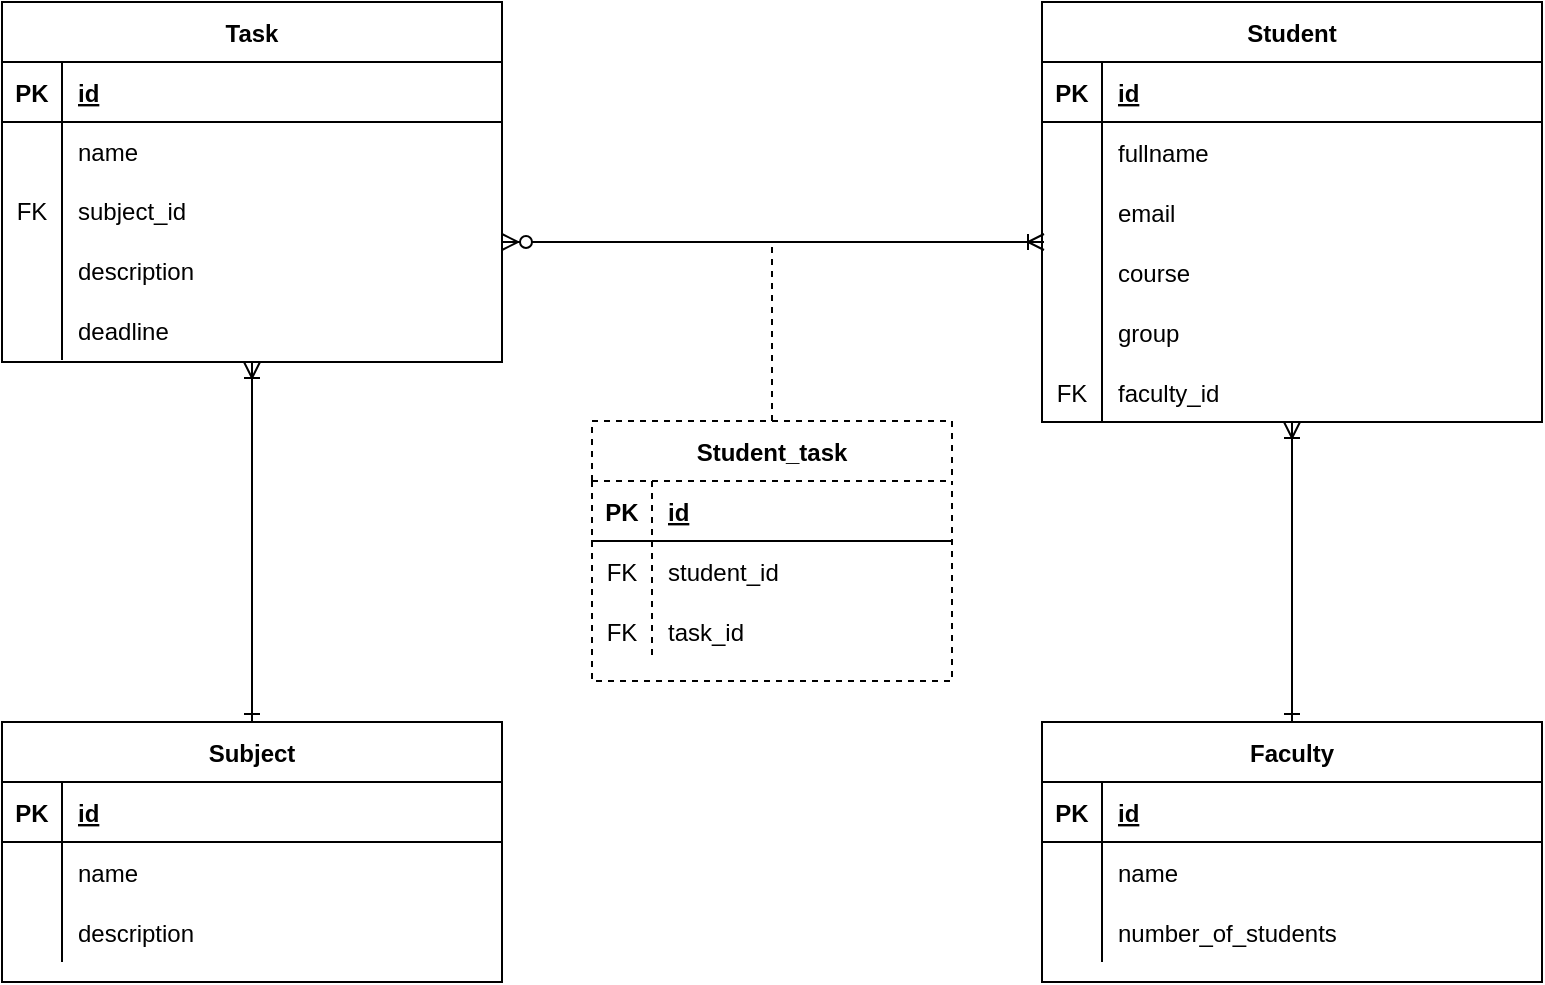<mxfile version="13.7.6" type="google"><diagram id="R2lEEEUBdFMjLlhIrx00" name="Page-1"><mxGraphModel dx="1043" dy="560" grid="1" gridSize="10" guides="1" tooltips="1" connect="1" arrows="1" fold="1" page="1" pageScale="1" pageWidth="850" pageHeight="1100" math="0" shadow="0" extFonts="Permanent Marker^https://fonts.googleapis.com/css?family=Permanent+Marker"><root><mxCell id="0"/><mxCell id="1" parent="0"/><mxCell id="-H0Fy8nMgISYHCPpHrbO-2" value="" style="edgeStyle=entityRelationEdgeStyle;fontSize=12;html=1;endArrow=ERoneToMany;startArrow=ERzeroToMany;" parent="1" edge="1"><mxGeometry width="100" height="100" relative="1" as="geometry"><mxPoint x="290" y="160" as="sourcePoint"/><mxPoint x="561" y="160" as="targetPoint"/></mxGeometry></mxCell><mxCell id="-H0Fy8nMgISYHCPpHrbO-25" value="" style="endArrow=none;dashed=1;html=1;exitX=0.5;exitY=0;exitDx=0;exitDy=0;" parent="1" source="-H0Fy8nMgISYHCPpHrbO-3" edge="1"><mxGeometry width="50" height="50" relative="1" as="geometry"><mxPoint x="410" y="270" as="sourcePoint"/><mxPoint x="425" y="160" as="targetPoint"/></mxGeometry></mxCell><mxCell id="C-vyLk0tnHw3VtMMgP7b-23" value="Task" style="shape=table;startSize=30;container=1;collapsible=1;childLayout=tableLayout;fixedRows=1;rowLines=0;fontStyle=1;align=center;resizeLast=1;" parent="1" vertex="1"><mxGeometry x="40" y="40" width="250" height="180" as="geometry"/></mxCell><mxCell id="C-vyLk0tnHw3VtMMgP7b-24" value="" style="shape=partialRectangle;collapsible=0;dropTarget=0;pointerEvents=0;fillColor=none;points=[[0,0.5],[1,0.5]];portConstraint=eastwest;top=0;left=0;right=0;bottom=1;" parent="C-vyLk0tnHw3VtMMgP7b-23" vertex="1"><mxGeometry y="30" width="250" height="30" as="geometry"/></mxCell><mxCell id="C-vyLk0tnHw3VtMMgP7b-25" value="PK" style="shape=partialRectangle;overflow=hidden;connectable=0;fillColor=none;top=0;left=0;bottom=0;right=0;fontStyle=1;" parent="C-vyLk0tnHw3VtMMgP7b-24" vertex="1"><mxGeometry width="30" height="30" as="geometry"/></mxCell><mxCell id="C-vyLk0tnHw3VtMMgP7b-26" value="id" style="shape=partialRectangle;overflow=hidden;connectable=0;fillColor=none;top=0;left=0;bottom=0;right=0;align=left;spacingLeft=6;fontStyle=5;" parent="C-vyLk0tnHw3VtMMgP7b-24" vertex="1"><mxGeometry x="30" width="220" height="30" as="geometry"/></mxCell><mxCell id="C-vyLk0tnHw3VtMMgP7b-27" value="" style="shape=partialRectangle;collapsible=0;dropTarget=0;pointerEvents=0;fillColor=none;points=[[0,0.5],[1,0.5]];portConstraint=eastwest;top=0;left=0;right=0;bottom=0;" parent="C-vyLk0tnHw3VtMMgP7b-23" vertex="1"><mxGeometry y="60" width="250" height="29" as="geometry"/></mxCell><mxCell id="C-vyLk0tnHw3VtMMgP7b-28" value="" style="shape=partialRectangle;overflow=hidden;connectable=0;fillColor=none;top=0;left=0;bottom=0;right=0;" parent="C-vyLk0tnHw3VtMMgP7b-27" vertex="1"><mxGeometry width="30" height="29" as="geometry"/></mxCell><mxCell id="C-vyLk0tnHw3VtMMgP7b-29" value="name" style="shape=partialRectangle;overflow=hidden;connectable=0;fillColor=none;top=0;left=0;bottom=0;right=0;align=left;spacingLeft=6;" parent="C-vyLk0tnHw3VtMMgP7b-27" vertex="1"><mxGeometry x="30" width="220" height="29" as="geometry"/></mxCell><mxCell id="uDkrfrD62o2pV1kqH-9x-55" value="" style="shape=partialRectangle;collapsible=0;dropTarget=0;pointerEvents=0;fillColor=none;top=0;left=0;bottom=0;right=0;points=[[0,0.5],[1,0.5]];portConstraint=eastwest;" parent="C-vyLk0tnHw3VtMMgP7b-23" vertex="1"><mxGeometry y="89" width="250" height="30" as="geometry"/></mxCell><mxCell id="uDkrfrD62o2pV1kqH-9x-56" value="FK" style="shape=partialRectangle;connectable=0;fillColor=none;top=0;left=0;bottom=0;right=0;fontStyle=0;overflow=hidden;" parent="uDkrfrD62o2pV1kqH-9x-55" vertex="1"><mxGeometry width="30" height="30" as="geometry"/></mxCell><mxCell id="uDkrfrD62o2pV1kqH-9x-57" value="subject_id" style="shape=partialRectangle;connectable=0;fillColor=none;top=0;left=0;bottom=0;right=0;align=left;spacingLeft=6;fontStyle=0;overflow=hidden;" parent="uDkrfrD62o2pV1kqH-9x-55" vertex="1"><mxGeometry x="30" width="220" height="30" as="geometry"/></mxCell><mxCell id="uDkrfrD62o2pV1kqH-9x-52" value="" style="shape=partialRectangle;collapsible=0;dropTarget=0;pointerEvents=0;fillColor=none;top=0;left=0;bottom=0;right=0;points=[[0,0.5],[1,0.5]];portConstraint=eastwest;" parent="C-vyLk0tnHw3VtMMgP7b-23" vertex="1"><mxGeometry y="119" width="250" height="30" as="geometry"/></mxCell><mxCell id="uDkrfrD62o2pV1kqH-9x-53" value="" style="shape=partialRectangle;connectable=0;fillColor=none;top=0;left=0;bottom=0;right=0;editable=1;overflow=hidden;" parent="uDkrfrD62o2pV1kqH-9x-52" vertex="1"><mxGeometry width="30" height="30" as="geometry"/></mxCell><mxCell id="uDkrfrD62o2pV1kqH-9x-54" value="description" style="shape=partialRectangle;connectable=0;fillColor=none;top=0;left=0;bottom=0;right=0;align=left;spacingLeft=6;overflow=hidden;" parent="uDkrfrD62o2pV1kqH-9x-52" vertex="1"><mxGeometry x="30" width="220" height="30" as="geometry"/></mxCell><mxCell id="uDkrfrD62o2pV1kqH-9x-49" value="" style="shape=partialRectangle;collapsible=0;dropTarget=0;pointerEvents=0;fillColor=none;top=0;left=0;bottom=0;right=0;points=[[0,0.5],[1,0.5]];portConstraint=eastwest;" parent="C-vyLk0tnHw3VtMMgP7b-23" vertex="1"><mxGeometry y="149" width="250" height="30" as="geometry"/></mxCell><mxCell id="uDkrfrD62o2pV1kqH-9x-50" value="" style="shape=partialRectangle;connectable=0;fillColor=none;top=0;left=0;bottom=0;right=0;editable=1;overflow=hidden;" parent="uDkrfrD62o2pV1kqH-9x-49" vertex="1"><mxGeometry width="30" height="30" as="geometry"/></mxCell><mxCell id="uDkrfrD62o2pV1kqH-9x-51" value="deadline" style="shape=partialRectangle;connectable=0;fillColor=none;top=0;left=0;bottom=0;right=0;align=left;spacingLeft=6;overflow=hidden;" parent="uDkrfrD62o2pV1kqH-9x-49" vertex="1"><mxGeometry x="30" width="220" height="30" as="geometry"/></mxCell><mxCell id="-H0Fy8nMgISYHCPpHrbO-3" value="Student_task" style="shape=table;startSize=30;container=1;collapsible=1;childLayout=tableLayout;fixedRows=1;rowLines=0;fontStyle=1;align=center;resizeLast=1;dashed=1;" parent="1" vertex="1"><mxGeometry x="335" y="249.5" width="180" height="130" as="geometry"/></mxCell><mxCell id="-H0Fy8nMgISYHCPpHrbO-4" value="" style="shape=partialRectangle;collapsible=0;dropTarget=0;pointerEvents=0;fillColor=none;top=0;left=0;bottom=1;right=0;points=[[0,0.5],[1,0.5]];portConstraint=eastwest;" parent="-H0Fy8nMgISYHCPpHrbO-3" vertex="1"><mxGeometry y="30" width="180" height="30" as="geometry"/></mxCell><mxCell id="-H0Fy8nMgISYHCPpHrbO-5" value="PK" style="shape=partialRectangle;connectable=0;fillColor=none;top=0;left=0;bottom=0;right=0;fontStyle=1;overflow=hidden;" parent="-H0Fy8nMgISYHCPpHrbO-4" vertex="1"><mxGeometry width="30" height="30" as="geometry"/></mxCell><mxCell id="-H0Fy8nMgISYHCPpHrbO-6" value="id" style="shape=partialRectangle;connectable=0;fillColor=none;top=0;left=0;bottom=0;right=0;align=left;spacingLeft=6;fontStyle=5;overflow=hidden;" parent="-H0Fy8nMgISYHCPpHrbO-4" vertex="1"><mxGeometry x="30" width="150" height="30" as="geometry"/></mxCell><mxCell id="-H0Fy8nMgISYHCPpHrbO-16" value="" style="shape=partialRectangle;collapsible=0;dropTarget=0;pointerEvents=0;fillColor=none;top=0;left=0;bottom=0;right=0;points=[[0,0.5],[1,0.5]];portConstraint=eastwest;dashed=1;" parent="-H0Fy8nMgISYHCPpHrbO-3" vertex="1"><mxGeometry y="60" width="180" height="30" as="geometry"/></mxCell><mxCell id="-H0Fy8nMgISYHCPpHrbO-17" value="FK" style="shape=partialRectangle;connectable=0;fillColor=none;top=0;left=0;bottom=0;right=0;fontStyle=0;overflow=hidden;" parent="-H0Fy8nMgISYHCPpHrbO-16" vertex="1"><mxGeometry width="30" height="30" as="geometry"/></mxCell><mxCell id="-H0Fy8nMgISYHCPpHrbO-18" value="student_id" style="shape=partialRectangle;connectable=0;fillColor=none;top=0;left=0;bottom=0;right=0;align=left;spacingLeft=6;fontStyle=0;overflow=hidden;" parent="-H0Fy8nMgISYHCPpHrbO-16" vertex="1"><mxGeometry x="30" width="150" height="30" as="geometry"/></mxCell><mxCell id="-H0Fy8nMgISYHCPpHrbO-19" value="" style="shape=partialRectangle;collapsible=0;dropTarget=0;pointerEvents=0;fillColor=none;top=0;left=0;bottom=0;right=0;points=[[0,0.5],[1,0.5]];portConstraint=eastwest;dashed=1;" parent="-H0Fy8nMgISYHCPpHrbO-3" vertex="1"><mxGeometry y="90" width="180" height="30" as="geometry"/></mxCell><mxCell id="-H0Fy8nMgISYHCPpHrbO-20" value="FK" style="shape=partialRectangle;connectable=0;fillColor=none;top=0;left=0;bottom=0;right=0;fontStyle=0;overflow=hidden;" parent="-H0Fy8nMgISYHCPpHrbO-19" vertex="1"><mxGeometry width="30" height="30" as="geometry"/></mxCell><mxCell id="-H0Fy8nMgISYHCPpHrbO-21" value="task_id" style="shape=partialRectangle;connectable=0;fillColor=none;top=0;left=0;bottom=0;right=0;align=left;spacingLeft=6;fontStyle=0;overflow=hidden;" parent="-H0Fy8nMgISYHCPpHrbO-19" vertex="1"><mxGeometry x="30" width="150" height="30" as="geometry"/></mxCell><mxCell id="C-vyLk0tnHw3VtMMgP7b-2" value="Student" style="shape=table;startSize=30;container=1;collapsible=1;childLayout=tableLayout;fixedRows=1;rowLines=0;fontStyle=1;align=center;resizeLast=1;" parent="1" vertex="1"><mxGeometry x="560" y="40" width="250" height="210" as="geometry"/></mxCell><mxCell id="C-vyLk0tnHw3VtMMgP7b-3" value="" style="shape=partialRectangle;collapsible=0;dropTarget=0;pointerEvents=0;fillColor=none;points=[[0,0.5],[1,0.5]];portConstraint=eastwest;top=0;left=0;right=0;bottom=1;" parent="C-vyLk0tnHw3VtMMgP7b-2" vertex="1"><mxGeometry y="30" width="250" height="30" as="geometry"/></mxCell><mxCell id="C-vyLk0tnHw3VtMMgP7b-4" value="PK" style="shape=partialRectangle;overflow=hidden;connectable=0;fillColor=none;top=0;left=0;bottom=0;right=0;fontStyle=1;" parent="C-vyLk0tnHw3VtMMgP7b-3" vertex="1"><mxGeometry width="30" height="30" as="geometry"/></mxCell><mxCell id="C-vyLk0tnHw3VtMMgP7b-5" value="id" style="shape=partialRectangle;overflow=hidden;connectable=0;fillColor=none;top=0;left=0;bottom=0;right=0;align=left;spacingLeft=6;fontStyle=5;" parent="C-vyLk0tnHw3VtMMgP7b-3" vertex="1"><mxGeometry x="30" width="220" height="30" as="geometry"/></mxCell><mxCell id="C-vyLk0tnHw3VtMMgP7b-6" value="" style="shape=partialRectangle;collapsible=0;dropTarget=0;pointerEvents=0;fillColor=none;points=[[0,0.5],[1,0.5]];portConstraint=eastwest;top=0;left=0;right=0;bottom=0;" parent="C-vyLk0tnHw3VtMMgP7b-2" vertex="1"><mxGeometry y="60" width="250" height="30" as="geometry"/></mxCell><mxCell id="C-vyLk0tnHw3VtMMgP7b-7" value="" style="shape=partialRectangle;overflow=hidden;connectable=0;fillColor=none;top=0;left=0;bottom=0;right=0;" parent="C-vyLk0tnHw3VtMMgP7b-6" vertex="1"><mxGeometry width="30" height="30" as="geometry"/></mxCell><mxCell id="C-vyLk0tnHw3VtMMgP7b-8" value="fullname" style="shape=partialRectangle;overflow=hidden;connectable=0;fillColor=none;top=0;left=0;bottom=0;right=0;align=left;spacingLeft=6;" parent="C-vyLk0tnHw3VtMMgP7b-6" vertex="1"><mxGeometry x="30" width="220" height="30" as="geometry"/></mxCell><mxCell id="MKbJc9xvrsne9k3AjM_T-1" value="" style="shape=partialRectangle;collapsible=0;dropTarget=0;pointerEvents=0;fillColor=none;top=0;left=0;bottom=0;right=0;points=[[0,0.5],[1,0.5]];portConstraint=eastwest;" parent="C-vyLk0tnHw3VtMMgP7b-2" vertex="1"><mxGeometry y="90" width="250" height="30" as="geometry"/></mxCell><mxCell id="MKbJc9xvrsne9k3AjM_T-2" value="" style="shape=partialRectangle;connectable=0;fillColor=none;top=0;left=0;bottom=0;right=0;editable=1;overflow=hidden;" parent="MKbJc9xvrsne9k3AjM_T-1" vertex="1"><mxGeometry width="30" height="30" as="geometry"/></mxCell><mxCell id="MKbJc9xvrsne9k3AjM_T-3" value="email" style="shape=partialRectangle;connectable=0;fillColor=none;top=0;left=0;bottom=0;right=0;align=left;spacingLeft=6;overflow=hidden;" parent="MKbJc9xvrsne9k3AjM_T-1" vertex="1"><mxGeometry x="30" width="220" height="30" as="geometry"/></mxCell><mxCell id="C-vyLk0tnHw3VtMMgP7b-9" value="" style="shape=partialRectangle;collapsible=0;dropTarget=0;pointerEvents=0;fillColor=none;points=[[0,0.5],[1,0.5]];portConstraint=eastwest;top=0;left=0;right=0;bottom=0;" parent="C-vyLk0tnHw3VtMMgP7b-2" vertex="1"><mxGeometry y="120" width="250" height="30" as="geometry"/></mxCell><mxCell id="C-vyLk0tnHw3VtMMgP7b-10" value="" style="shape=partialRectangle;overflow=hidden;connectable=0;fillColor=none;top=0;left=0;bottom=0;right=0;" parent="C-vyLk0tnHw3VtMMgP7b-9" vertex="1"><mxGeometry width="30" height="30" as="geometry"/></mxCell><mxCell id="C-vyLk0tnHw3VtMMgP7b-11" value="course" style="shape=partialRectangle;overflow=hidden;connectable=0;fillColor=none;top=0;left=0;bottom=0;right=0;align=left;spacingLeft=6;" parent="C-vyLk0tnHw3VtMMgP7b-9" vertex="1"><mxGeometry x="30" width="220" height="30" as="geometry"/></mxCell><mxCell id="uDkrfrD62o2pV1kqH-9x-81" value="" style="shape=partialRectangle;collapsible=0;dropTarget=0;pointerEvents=0;fillColor=none;top=0;left=0;bottom=0;right=0;points=[[0,0.5],[1,0.5]];portConstraint=eastwest;" parent="C-vyLk0tnHw3VtMMgP7b-2" vertex="1"><mxGeometry y="150" width="250" height="30" as="geometry"/></mxCell><mxCell id="uDkrfrD62o2pV1kqH-9x-82" value="" style="shape=partialRectangle;connectable=0;fillColor=none;top=0;left=0;bottom=0;right=0;editable=1;overflow=hidden;" parent="uDkrfrD62o2pV1kqH-9x-81" vertex="1"><mxGeometry width="30" height="30" as="geometry"/></mxCell><mxCell id="uDkrfrD62o2pV1kqH-9x-83" value="group" style="shape=partialRectangle;connectable=0;fillColor=none;top=0;left=0;bottom=0;right=0;align=left;spacingLeft=6;overflow=hidden;" parent="uDkrfrD62o2pV1kqH-9x-81" vertex="1"><mxGeometry x="30" width="220" height="30" as="geometry"/></mxCell><mxCell id="uDkrfrD62o2pV1kqH-9x-73" value="" style="shape=partialRectangle;collapsible=0;dropTarget=0;pointerEvents=0;fillColor=none;top=0;left=0;bottom=0;right=0;points=[[0,0.5],[1,0.5]];portConstraint=eastwest;" parent="C-vyLk0tnHw3VtMMgP7b-2" vertex="1"><mxGeometry y="180" width="250" height="30" as="geometry"/></mxCell><mxCell id="uDkrfrD62o2pV1kqH-9x-74" value="FK" style="shape=partialRectangle;connectable=0;fillColor=none;top=0;left=0;bottom=0;right=0;fontStyle=0;overflow=hidden;" parent="uDkrfrD62o2pV1kqH-9x-73" vertex="1"><mxGeometry width="30" height="30" as="geometry"/></mxCell><mxCell id="uDkrfrD62o2pV1kqH-9x-75" value="faculty_id" style="shape=partialRectangle;connectable=0;fillColor=none;top=0;left=0;bottom=0;right=0;align=left;spacingLeft=6;fontStyle=0;overflow=hidden;" parent="uDkrfrD62o2pV1kqH-9x-73" vertex="1"><mxGeometry x="30" width="220" height="30" as="geometry"/></mxCell><mxCell id="C-vyLk0tnHw3VtMMgP7b-13" value="Faculty" style="shape=table;startSize=30;container=1;collapsible=1;childLayout=tableLayout;fixedRows=1;rowLines=0;fontStyle=1;align=center;resizeLast=1;" parent="1" vertex="1"><mxGeometry x="560" y="400" width="250" height="130" as="geometry"/></mxCell><mxCell id="C-vyLk0tnHw3VtMMgP7b-14" value="" style="shape=partialRectangle;collapsible=0;dropTarget=0;pointerEvents=0;fillColor=none;points=[[0,0.5],[1,0.5]];portConstraint=eastwest;top=0;left=0;right=0;bottom=1;" parent="C-vyLk0tnHw3VtMMgP7b-13" vertex="1"><mxGeometry y="30" width="250" height="30" as="geometry"/></mxCell><mxCell id="C-vyLk0tnHw3VtMMgP7b-15" value="PK" style="shape=partialRectangle;overflow=hidden;connectable=0;fillColor=none;top=0;left=0;bottom=0;right=0;fontStyle=1;" parent="C-vyLk0tnHw3VtMMgP7b-14" vertex="1"><mxGeometry width="30" height="30" as="geometry"/></mxCell><mxCell id="C-vyLk0tnHw3VtMMgP7b-16" value="id" style="shape=partialRectangle;overflow=hidden;connectable=0;fillColor=none;top=0;left=0;bottom=0;right=0;align=left;spacingLeft=6;fontStyle=5;" parent="C-vyLk0tnHw3VtMMgP7b-14" vertex="1"><mxGeometry x="30" width="220" height="30" as="geometry"/></mxCell><mxCell id="C-vyLk0tnHw3VtMMgP7b-17" value="" style="shape=partialRectangle;collapsible=0;dropTarget=0;pointerEvents=0;fillColor=none;points=[[0,0.5],[1,0.5]];portConstraint=eastwest;top=0;left=0;right=0;bottom=0;" parent="C-vyLk0tnHw3VtMMgP7b-13" vertex="1"><mxGeometry y="60" width="250" height="30" as="geometry"/></mxCell><mxCell id="C-vyLk0tnHw3VtMMgP7b-18" value="" style="shape=partialRectangle;overflow=hidden;connectable=0;fillColor=none;top=0;left=0;bottom=0;right=0;" parent="C-vyLk0tnHw3VtMMgP7b-17" vertex="1"><mxGeometry width="30" height="30" as="geometry"/></mxCell><mxCell id="C-vyLk0tnHw3VtMMgP7b-19" value="name" style="shape=partialRectangle;overflow=hidden;connectable=0;fillColor=none;top=0;left=0;bottom=0;right=0;align=left;spacingLeft=6;" parent="C-vyLk0tnHw3VtMMgP7b-17" vertex="1"><mxGeometry x="30" width="220" height="30" as="geometry"/></mxCell><mxCell id="C-vyLk0tnHw3VtMMgP7b-20" value="" style="shape=partialRectangle;collapsible=0;dropTarget=0;pointerEvents=0;fillColor=none;points=[[0,0.5],[1,0.5]];portConstraint=eastwest;top=0;left=0;right=0;bottom=0;" parent="C-vyLk0tnHw3VtMMgP7b-13" vertex="1"><mxGeometry y="90" width="250" height="30" as="geometry"/></mxCell><mxCell id="C-vyLk0tnHw3VtMMgP7b-21" value="" style="shape=partialRectangle;overflow=hidden;connectable=0;fillColor=none;top=0;left=0;bottom=0;right=0;" parent="C-vyLk0tnHw3VtMMgP7b-20" vertex="1"><mxGeometry width="30" height="30" as="geometry"/></mxCell><mxCell id="C-vyLk0tnHw3VtMMgP7b-22" value="number_of_students" style="shape=partialRectangle;overflow=hidden;connectable=0;fillColor=none;top=0;left=0;bottom=0;right=0;align=left;spacingLeft=6;" parent="C-vyLk0tnHw3VtMMgP7b-20" vertex="1"><mxGeometry x="30" width="220" height="30" as="geometry"/></mxCell><mxCell id="uDkrfrD62o2pV1kqH-9x-11" value="Subject" style="shape=table;startSize=30;container=1;collapsible=1;childLayout=tableLayout;fixedRows=1;rowLines=0;fontStyle=1;align=center;resizeLast=1;" parent="1" vertex="1"><mxGeometry x="40" y="400" width="250" height="130" as="geometry"><mxRectangle x="-60" y="320" width="80" height="30" as="alternateBounds"/></mxGeometry></mxCell><mxCell id="uDkrfrD62o2pV1kqH-9x-12" value="" style="shape=partialRectangle;collapsible=0;dropTarget=0;pointerEvents=0;fillColor=none;points=[[0,0.5],[1,0.5]];portConstraint=eastwest;top=0;left=0;right=0;bottom=1;" parent="uDkrfrD62o2pV1kqH-9x-11" vertex="1"><mxGeometry y="30" width="250" height="30" as="geometry"/></mxCell><mxCell id="uDkrfrD62o2pV1kqH-9x-13" value="PK" style="shape=partialRectangle;overflow=hidden;connectable=0;fillColor=none;top=0;left=0;bottom=0;right=0;fontStyle=1;" parent="uDkrfrD62o2pV1kqH-9x-12" vertex="1"><mxGeometry width="30" height="30" as="geometry"/></mxCell><mxCell id="uDkrfrD62o2pV1kqH-9x-14" value="id" style="shape=partialRectangle;overflow=hidden;connectable=0;fillColor=none;top=0;left=0;bottom=0;right=0;align=left;spacingLeft=6;fontStyle=5;" parent="uDkrfrD62o2pV1kqH-9x-12" vertex="1"><mxGeometry x="30" width="220" height="30" as="geometry"/></mxCell><mxCell id="uDkrfrD62o2pV1kqH-9x-15" value="" style="shape=partialRectangle;collapsible=0;dropTarget=0;pointerEvents=0;fillColor=none;points=[[0,0.5],[1,0.5]];portConstraint=eastwest;top=0;left=0;right=0;bottom=0;" parent="uDkrfrD62o2pV1kqH-9x-11" vertex="1"><mxGeometry y="60" width="250" height="30" as="geometry"/></mxCell><mxCell id="uDkrfrD62o2pV1kqH-9x-16" value="" style="shape=partialRectangle;overflow=hidden;connectable=0;fillColor=none;top=0;left=0;bottom=0;right=0;" parent="uDkrfrD62o2pV1kqH-9x-15" vertex="1"><mxGeometry width="30" height="30" as="geometry"/></mxCell><mxCell id="uDkrfrD62o2pV1kqH-9x-17" value="name" style="shape=partialRectangle;overflow=hidden;connectable=0;fillColor=none;top=0;left=0;bottom=0;right=0;align=left;spacingLeft=6;" parent="uDkrfrD62o2pV1kqH-9x-15" vertex="1"><mxGeometry x="30" width="220" height="30" as="geometry"/></mxCell><mxCell id="uDkrfrD62o2pV1kqH-9x-58" value="" style="shape=partialRectangle;collapsible=0;dropTarget=0;pointerEvents=0;fillColor=none;top=0;left=0;bottom=0;right=0;points=[[0,0.5],[1,0.5]];portConstraint=eastwest;" parent="uDkrfrD62o2pV1kqH-9x-11" vertex="1"><mxGeometry y="90" width="250" height="30" as="geometry"/></mxCell><mxCell id="uDkrfrD62o2pV1kqH-9x-59" value="" style="shape=partialRectangle;connectable=0;fillColor=none;top=0;left=0;bottom=0;right=0;editable=1;overflow=hidden;" parent="uDkrfrD62o2pV1kqH-9x-58" vertex="1"><mxGeometry width="30" height="30" as="geometry"/></mxCell><mxCell id="uDkrfrD62o2pV1kqH-9x-60" value="description" style="shape=partialRectangle;connectable=0;fillColor=none;top=0;left=0;bottom=0;right=0;align=left;spacingLeft=6;overflow=hidden;" parent="uDkrfrD62o2pV1kqH-9x-58" vertex="1"><mxGeometry x="30" width="220" height="30" as="geometry"/></mxCell><mxCell id="9H2fKXTKJLUpaEYJTvpX-9" value="" style="endArrow=ERoneToMany;html=1;exitX=0.5;exitY=0;exitDx=0;exitDy=0;entryX=0.5;entryY=1;entryDx=0;entryDy=0;endFill=0;startArrow=ERone;startFill=0;" edge="1" parent="1" source="uDkrfrD62o2pV1kqH-9x-11" target="C-vyLk0tnHw3VtMMgP7b-23"><mxGeometry width="50" height="50" relative="1" as="geometry"><mxPoint x="270" y="360" as="sourcePoint"/><mxPoint x="110" y="260" as="targetPoint"/></mxGeometry></mxCell><mxCell id="9H2fKXTKJLUpaEYJTvpX-11" value="" style="endArrow=ERoneToMany;html=1;endFill=0;startArrow=ERone;startFill=0;exitX=0.5;exitY=0;exitDx=0;exitDy=0;" edge="1" parent="1" source="C-vyLk0tnHw3VtMMgP7b-13" target="uDkrfrD62o2pV1kqH-9x-73"><mxGeometry width="50" height="50" relative="1" as="geometry"><mxPoint x="680" y="360" as="sourcePoint"/><mxPoint x="685" y="280" as="targetPoint"/></mxGeometry></mxCell></root></mxGraphModel></diagram></mxfile>